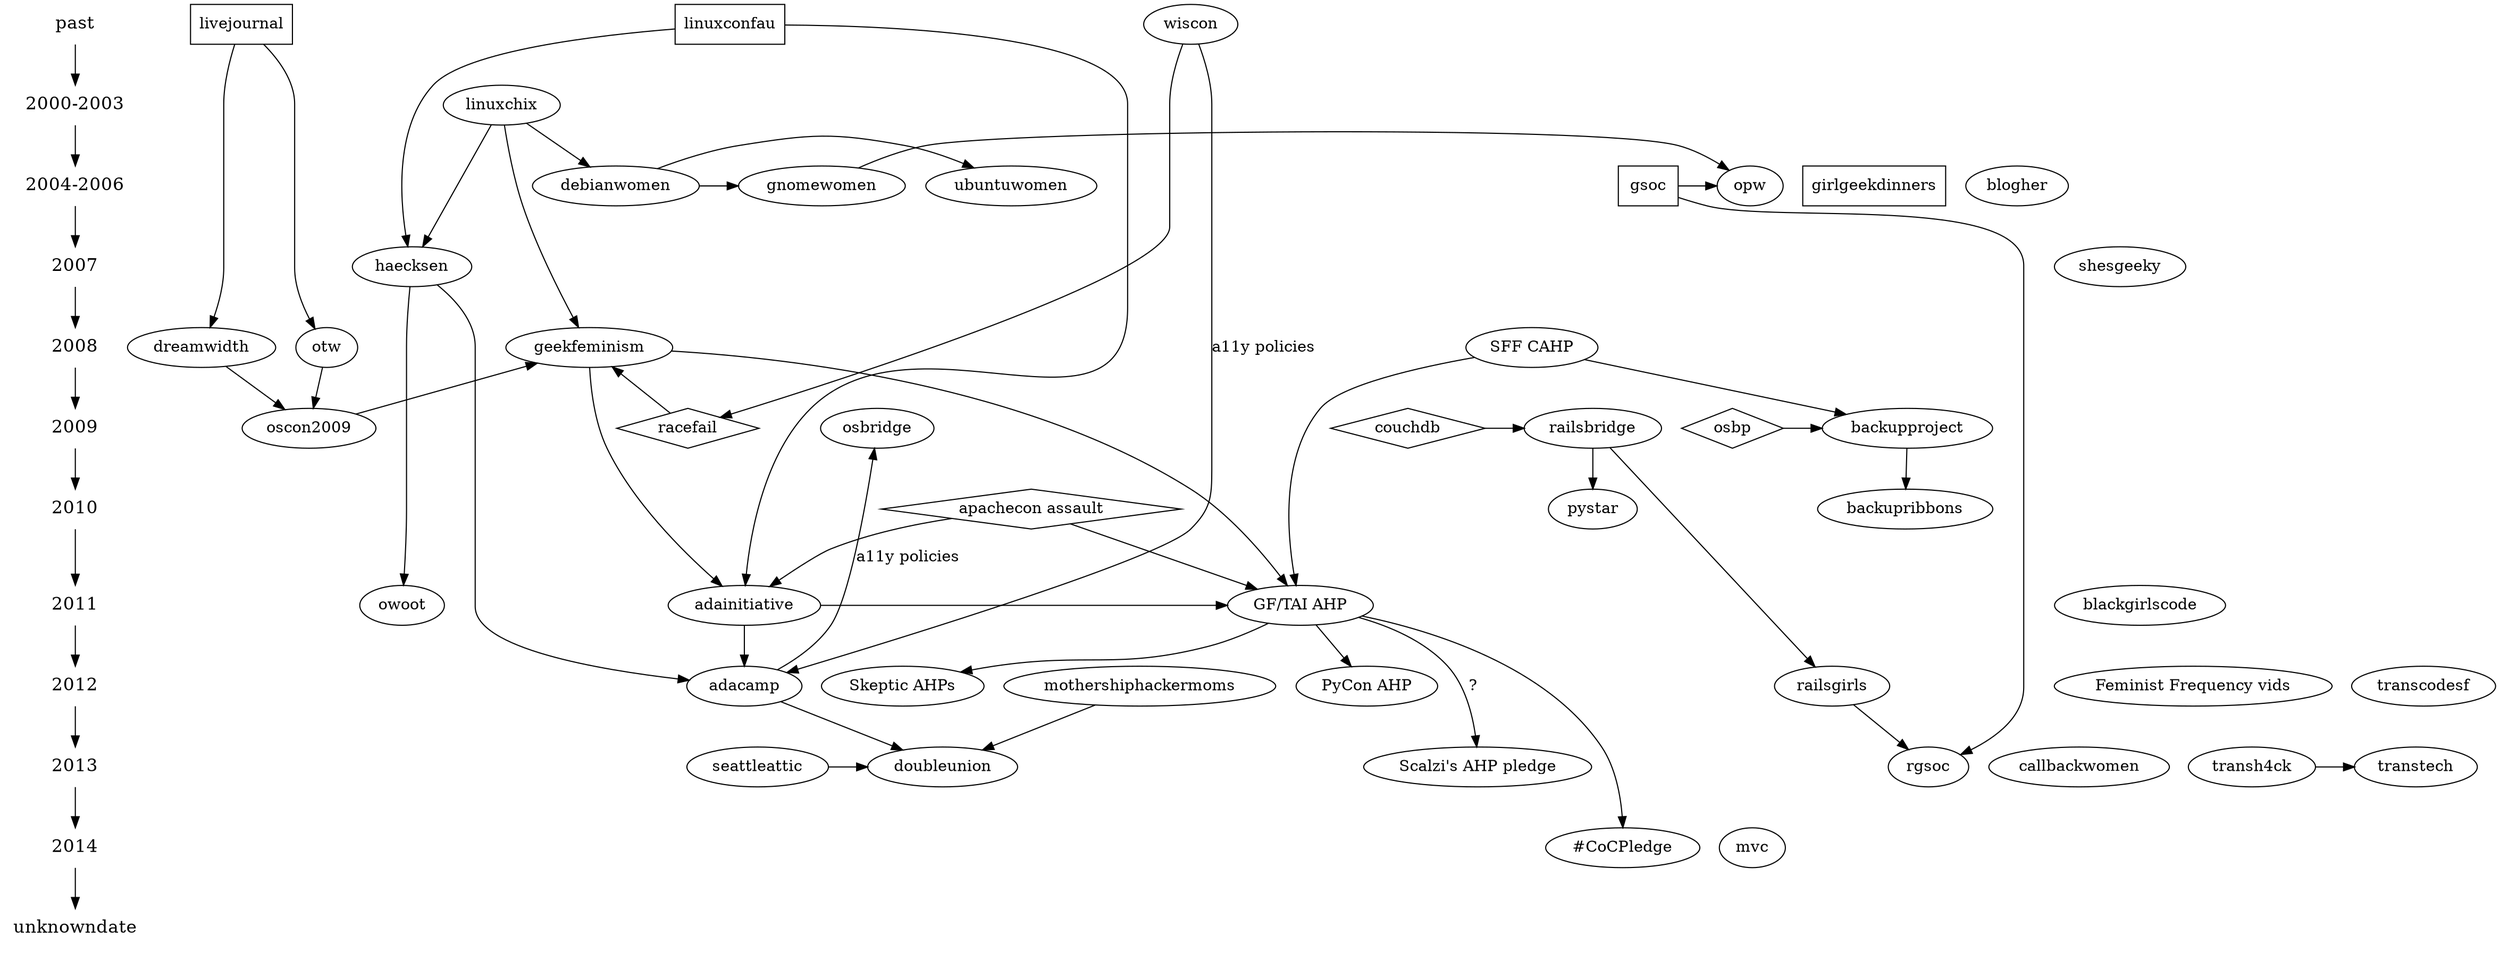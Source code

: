 digraph GeekFeminismFamilyTree {

  /*
     The following shapes are used for different types of things:
     oval = geek feminist/women-in-tech/etc organisation
     rectangle = orgs that aren't particularly feminist, but are influential
     diamond = event/incident (cf. GF wiki "Timeline of Incidents")
  */

  /*
     And this section lays out the history in terms of years.
  */

  {
    node [shape=plaintext, fontsize=16];
    past -> "2000-2003" -> "2004-2006" -> 2007 -> 2008 -> 2009 -> 2010 -> 2011 -> 2012 -> 2013 -> 2014 -> unknowndate;
  }
  { rank = same; past; livejournal; wiscon; linuxconfau}
  { rank = same; "2000-2003"; linuxchix; }
  { rank = same; "2004-2006"; gsoc; opw; ubuntuwomen; gnomewomen; debianwomen; girlgeekdinners; blogher; }
  { rank = same; 2007; haecksen; shesgeeky; }
  { rank = same; 2008; "SFF CAHP"; geekfeminism; dreamwidth; otw; }
  { rank = same; 2009; oscon2009; racefail; couchdb; railsbridge; osbp; backupproject; osbridge; }
  { rank = same; 2010; "apachecon assault"; backupribbons;}
  { rank = same; 2011; adainitiative; "GF/TAI AHP"; owoot; blackgirlscode }
  { rank = same; 2012; adacamp; railsgirls; "Skeptic AHPs"; "PyCon AHP"; "Feminist Frequency vids"; transcodesf; }
  { rank = same; 2013; seattleattic; doubleunion; rgsoc; callbackwomen; "Scalzi's AHP pledge"; transh4ck; transtech; }
  { rank = same; 2014; mvc; "#CoCPledge"; }
  { rank = same; 2014; mvc }
  { rank = same; unknowndate; }

  /* GGD explicitly identify as non-feminist
   * news.bbc.co.uk/2/hi/technology/8663593.stm */
  girlgeekdinners [shape=rectangle]

  /* Skud set up the GF wiki in 2008, mostly inspired by earlier "women
   * in open source" communities such as linuxchix */
  linuxchix -> geekfeminism;

  /* in 2009, Racefail introduced Skud and other GF wiki contributors to
   * a lot of new ideas */
  racefail -> geekfeminism;
  racefail [shape=diamond];

  /* in 2010, the Noirin Plunkett's assault at ApacheCon triggered
   * discussions about anti-harassment that would lead to the formation
   * of the Ada Initiative */
  "apachecon assault" -> adainitiative;
  "apachecon assault" [shape=diamond];

  /* GF (esp. volunteer burnout) was an influence on TAI */
  geekfeminism -> adainitiative;

  /* The first TAI discussions were held at LCA */
  linuxconfau -> adainitiative;
  linuxconfau [shape=rectangle];

  /* TAI wrote the first conf anti-harassment poilcy in response to the
   * apachecon assault */
  "apachecon assault" -> "GF/TAI AHP"
  "geekfeminism" -> "GF/TAI AHP"
  "adainitiative" -> "GF/TAI AHP"

  /* The Con Anti-Harassment Policy (out of SFF fandom) also inspired it */
  "SFF CAHP" -> "GF/TAI AHP"

  /* Vaguely related: Open Source Boob Project and Backup Project */
  osbp -> backupproject
  osbp [shape=diamond]
  "SFF CAHP" -> backupproject
  backupproject -> backupribbons;

  /* The GF/TAI AHP inspired the PyCon variant */
  "GF/TAI AHP" -> "PyCon AHP";

  /* The GF/TAI AHP inspired the skeptic variants */
  "GF/TAI AHP" -> "Skeptic AHPs";
  "GF/TAI AHP" -> "#CoCPledge";

  /* Causation here is less clear. */
  "GF/TAI AHP" -> "Scalzi's AHP pledge" [label="?"];

  adainitiative -> adacamp;

  /* Adacamp was inspired in some ways by Wiscon, eg. accessibility */
  wiscon -> adacamp [label="a11y policies"];
  /* and then open source bridge picked up some of that from adacamp */
  adacamp -> osbridge [label="a11y policies"];

  /* DoubleUnion came out of AdaCamp SF in 2013 */
  adacamp -> doubleunion;
  /* pretty sure mothership hackermoms was also an inspiration? */
  mothershiphackermoms -> doubleunion;
  seattleattic -> doubleunion;

  /* Various early women-in-open-source mailing lists etc */
  linuxchix -> debianwomen;
  debianwomen -> ubuntuwomen;
  /* Direct ancestry, because Hanna Wallach did debianwomen first and
   * then GNOME Women, and was never a big participant in LinuxChix*/
  debianwomen -> gnomewomen;
  haecksen -> owoot;

  /* Gnome Outreach Program for Women, now FOSS OPW */
  gnomewomen -> opw;
  /* "The Outreach Program for Women (OPW) was inspired by Google's
   * Summer of Code and by how few women applied for it."
   * via gnome.org/opw (why can't I include double slashes in a comment?)
   */
  gsoc -> opw;
  gsoc [shape=rectangle]

  /* LinuxChix inspired the Haecksen miniconf at LCA */
  linuxchix -> haecksen;
  linuxconfau -> haecksen;

  /* Both creations of Mary Gardiner's, one of the inputs to AdaCamp is
     what wasn't possible with Haecksen */
  haecksen -> adacamp;

  /* RailsBridge happened in response to the CouchDB incident at
   * GoGaRuCo */
  couchdb -> railsbridge;
  couchdb [shape=diamond];
  railsbridge -> pystar;
  railsbridge -> railsgirls;

  /* There's now a rails girls summer of code */

  railsgirls -> rgsoc;
  gsoc -> rgsoc;

  wiscon -> racefail;

  /* Livejournal (esp. their fail) inspired DW and OTW */
  livejournal -> dreamwidth;
  livejournal -> otw;
  livejournal [shape=rectangle]

  /* Dreamwidth and OTW inspired Skud's 2009 OSCON keynote */
  dreamwidth -> oscon2009;
  otw -> oscon2009;

  /* GF blog came out of the oscon2009 keynote, as a place to have
   * ongoing conversations */
  oscon2009 -> geekfeminism;

  /* Trans*H4CK inspired the Transtech meetups
   * lukasblakk.com/why-i-was-part-of-creating-a-thing-called-transtech/ */
  transh4ck -> transtech;

}

